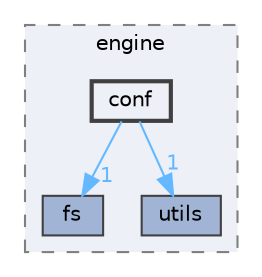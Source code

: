 digraph "C:/Dev/Techstorm-v5/src/engine/conf"
{
 // LATEX_PDF_SIZE
  bgcolor="transparent";
  edge [fontname=Helvetica,fontsize=10,labelfontname=Helvetica,labelfontsize=10];
  node [fontname=Helvetica,fontsize=10,shape=box,height=0.2,width=0.4];
  compound=true
  subgraph clusterdir_2052808828190f934b76e979ee65af8a {
    graph [ bgcolor="#edf0f7", pencolor="grey50", label="engine", fontname=Helvetica,fontsize=10 style="filled,dashed", URL="dir_2052808828190f934b76e979ee65af8a.html",tooltip=""]
  dir_61e8c4930a2b0e7b78d347ba3b13742a [label="fs", fillcolor="#a2b4d6", color="grey25", style="filled", URL="dir_61e8c4930a2b0e7b78d347ba3b13742a.html",tooltip=""];
  dir_ad45fcc0c842cd88b5556c32fab80eb5 [label="utils", fillcolor="#a2b4d6", color="grey25", style="filled", URL="dir_ad45fcc0c842cd88b5556c32fab80eb5.html",tooltip=""];
  dir_f2c5e5c6e4e4e0c9b0f6d7afea7d8b67 [label="conf", fillcolor="#edf0f7", color="grey25", style="filled,bold", URL="dir_f2c5e5c6e4e4e0c9b0f6d7afea7d8b67.html",tooltip=""];
  }
  dir_f2c5e5c6e4e4e0c9b0f6d7afea7d8b67->dir_61e8c4930a2b0e7b78d347ba3b13742a [headlabel="1", labeldistance=1.5 headhref="dir_000001_000005.html" href="dir_000001_000005.html" color="steelblue1" fontcolor="steelblue1"];
  dir_f2c5e5c6e4e4e0c9b0f6d7afea7d8b67->dir_ad45fcc0c842cd88b5556c32fab80eb5 [headlabel="1", labeldistance=1.5 headhref="dir_000001_000017.html" href="dir_000001_000017.html" color="steelblue1" fontcolor="steelblue1"];
}
